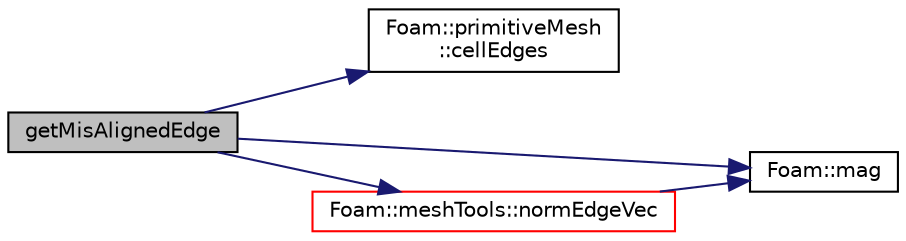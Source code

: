 digraph "getMisAlignedEdge"
{
  bgcolor="transparent";
  edge [fontname="Helvetica",fontsize="10",labelfontname="Helvetica",labelfontsize="10"];
  node [fontname="Helvetica",fontsize="10",shape=record];
  rankdir="LR";
  Node1 [label="getMisAlignedEdge",height=0.2,width=0.4,color="black", fillcolor="grey75", style="filled", fontcolor="black"];
  Node1 -> Node2 [color="midnightblue",fontsize="10",style="solid",fontname="Helvetica"];
  Node2 [label="Foam::primitiveMesh\l::cellEdges",height=0.2,width=0.4,color="black",URL="$a02007.html#a44aec413c3092a849532c9993dbfd201"];
  Node1 -> Node3 [color="midnightblue",fontsize="10",style="solid",fontname="Helvetica"];
  Node3 [label="Foam::mag",height=0.2,width=0.4,color="black",URL="$a10979.html#a929da2a3fdcf3dacbbe0487d3a330dae"];
  Node1 -> Node4 [color="midnightblue",fontsize="10",style="solid",fontname="Helvetica"];
  Node4 [label="Foam::meshTools::normEdgeVec",height=0.2,width=0.4,color="red",URL="$a11035.html#a7fcaaaefc5bc2d460742d9a452091d8b",tooltip="Normalized edge vector. "];
  Node4 -> Node3 [color="midnightblue",fontsize="10",style="solid",fontname="Helvetica"];
}
